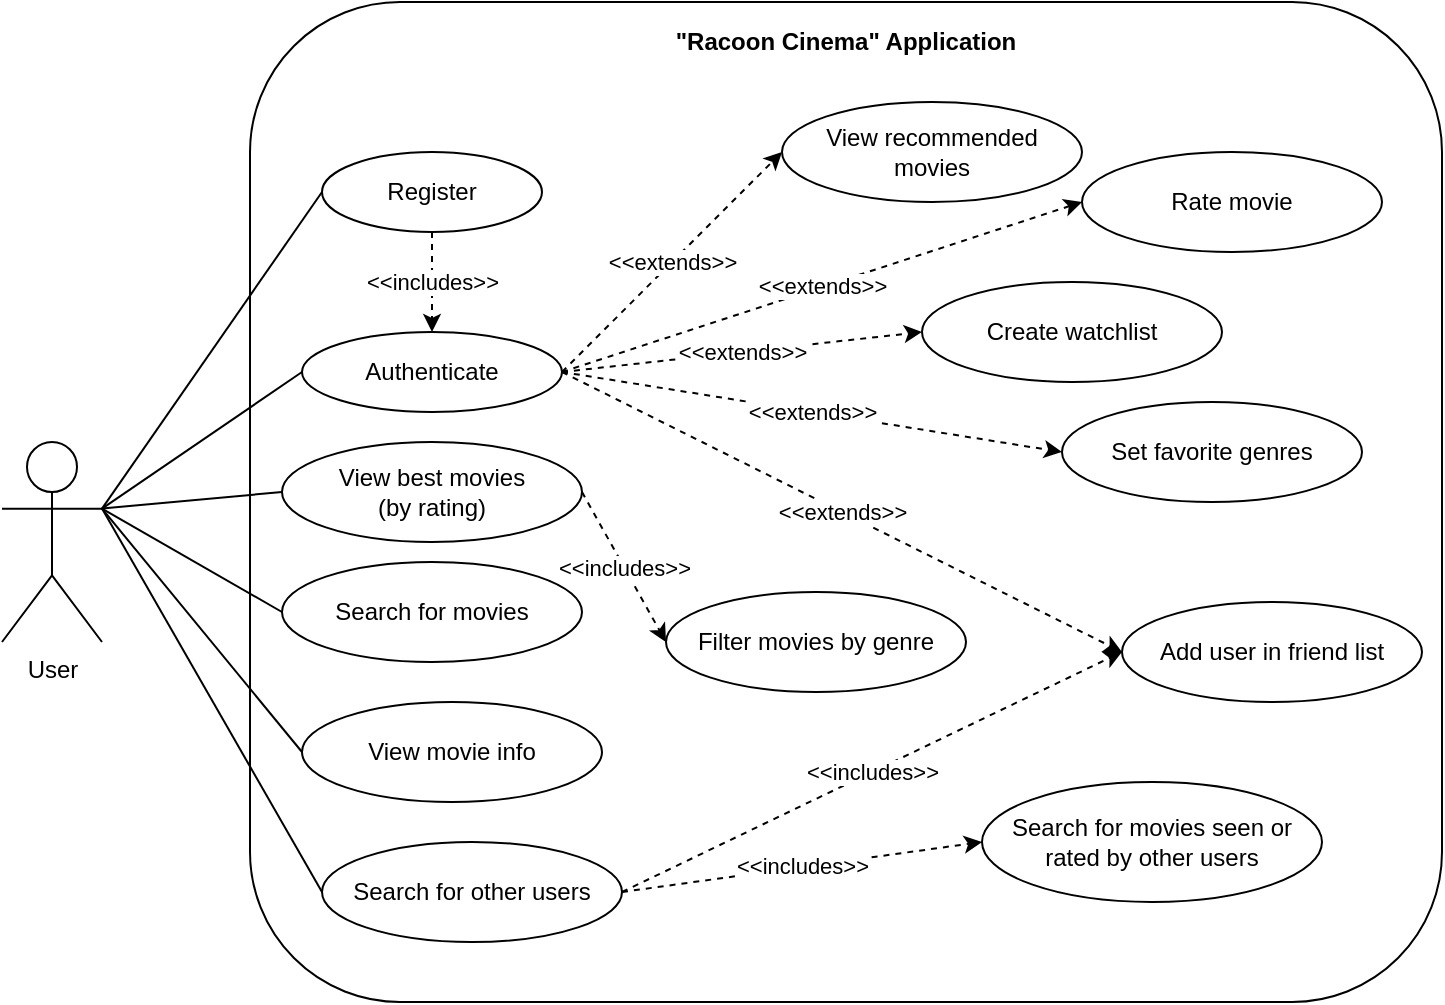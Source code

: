 <mxfile version="13.10.3" type="device"><diagram id="t_ZerUViQIXl23Wc8ATT" name="Page-1"><mxGraphModel dx="1422" dy="794" grid="1" gridSize="10" guides="1" tooltips="1" connect="1" arrows="1" fold="1" page="1" pageScale="1" pageWidth="827" pageHeight="1169" math="0" shadow="0"><root><mxCell id="0"/><mxCell id="1" parent="0"/><mxCell id="qBs4cuDimPbOpWCLeWgm-42" value="" style="rounded=1;whiteSpace=wrap;html=1;fillColor=none;strokeWidth=1;" vertex="1" parent="1"><mxGeometry x="164" y="20" width="596" height="500" as="geometry"/></mxCell><mxCell id="qBs4cuDimPbOpWCLeWgm-22" style="edgeStyle=none;rounded=0;orthogonalLoop=1;jettySize=auto;html=1;entryX=0;entryY=0.5;entryDx=0;entryDy=0;startArrow=none;startFill=0;endArrow=none;endFill=0;exitX=1;exitY=0.333;exitDx=0;exitDy=0;exitPerimeter=0;" edge="1" parent="1" source="qBs4cuDimPbOpWCLeWgm-12" target="qBs4cuDimPbOpWCLeWgm-20"><mxGeometry relative="1" as="geometry"><mxPoint x="120" y="230" as="sourcePoint"/></mxGeometry></mxCell><mxCell id="qBs4cuDimPbOpWCLeWgm-50" style="edgeStyle=none;rounded=0;orthogonalLoop=1;jettySize=auto;html=1;exitX=1;exitY=0.333;exitDx=0;exitDy=0;exitPerimeter=0;entryX=0;entryY=0.5;entryDx=0;entryDy=0;startArrow=none;startFill=0;endArrow=none;endFill=0;" edge="1" parent="1" source="qBs4cuDimPbOpWCLeWgm-12" target="qBs4cuDimPbOpWCLeWgm-47"><mxGeometry relative="1" as="geometry"/></mxCell><mxCell id="qBs4cuDimPbOpWCLeWgm-12" value="User" style="shape=umlActor;verticalLabelPosition=bottom;verticalAlign=top;html=1;outlineConnect=0;" vertex="1" parent="1"><mxGeometry x="40" y="240" width="50" height="100" as="geometry"/></mxCell><mxCell id="qBs4cuDimPbOpWCLeWgm-17" style="edgeStyle=none;rounded=0;orthogonalLoop=1;jettySize=auto;html=1;exitX=0;exitY=0.5;exitDx=0;exitDy=0;startArrow=none;startFill=0;endArrow=none;endFill=0;entryX=1;entryY=0.333;entryDx=0;entryDy=0;entryPerimeter=0;" edge="1" parent="1" source="qBs4cuDimPbOpWCLeWgm-13" target="qBs4cuDimPbOpWCLeWgm-12"><mxGeometry relative="1" as="geometry"><mxPoint x="130" y="180" as="targetPoint"/></mxGeometry></mxCell><mxCell id="qBs4cuDimPbOpWCLeWgm-25" value="&amp;lt;&amp;lt;extends&amp;gt;&amp;gt;" style="edgeStyle=none;rounded=0;orthogonalLoop=1;jettySize=auto;html=1;exitX=1;exitY=0.5;exitDx=0;exitDy=0;entryX=0;entryY=0.5;entryDx=0;entryDy=0;startArrow=none;startFill=0;endArrow=classic;endFill=1;dashed=1;" edge="1" parent="1" source="qBs4cuDimPbOpWCLeWgm-13" target="qBs4cuDimPbOpWCLeWgm-23"><mxGeometry relative="1" as="geometry"/></mxCell><mxCell id="qBs4cuDimPbOpWCLeWgm-40" value="&amp;lt;&amp;lt;extends&amp;gt;&amp;gt;" style="edgeStyle=none;rounded=0;orthogonalLoop=1;jettySize=auto;html=1;exitX=1;exitY=0.5;exitDx=0;exitDy=0;entryX=0;entryY=0.5;entryDx=0;entryDy=0;startArrow=none;startFill=0;endArrow=classic;endFill=1;dashed=1;" edge="1" parent="1" source="qBs4cuDimPbOpWCLeWgm-13" target="qBs4cuDimPbOpWCLeWgm-39"><mxGeometry relative="1" as="geometry"/></mxCell><mxCell id="qBs4cuDimPbOpWCLeWgm-45" value="&amp;lt;&amp;lt;extends&amp;gt;&amp;gt;" style="edgeStyle=none;rounded=0;orthogonalLoop=1;jettySize=auto;html=1;exitX=1;exitY=0.5;exitDx=0;exitDy=0;entryX=0;entryY=0.5;entryDx=0;entryDy=0;dashed=1;startArrow=none;startFill=0;endArrow=classic;endFill=1;" edge="1" parent="1" source="qBs4cuDimPbOpWCLeWgm-13" target="qBs4cuDimPbOpWCLeWgm-44"><mxGeometry relative="1" as="geometry"/></mxCell><mxCell id="qBs4cuDimPbOpWCLeWgm-53" value="&amp;lt;&amp;lt;extends&amp;gt;&amp;gt;" style="edgeStyle=none;rounded=0;orthogonalLoop=1;jettySize=auto;html=1;exitX=1;exitY=0.5;exitDx=0;exitDy=0;entryX=0;entryY=0.5;entryDx=0;entryDy=0;dashed=1;startArrow=none;startFill=0;endArrow=classic;endFill=1;" edge="1" parent="1" source="qBs4cuDimPbOpWCLeWgm-13" target="qBs4cuDimPbOpWCLeWgm-52"><mxGeometry relative="1" as="geometry"/></mxCell><mxCell id="qBs4cuDimPbOpWCLeWgm-13" value="Authenticate" style="ellipse;whiteSpace=wrap;html=1;" vertex="1" parent="1"><mxGeometry x="190" y="185" width="130" height="40" as="geometry"/></mxCell><mxCell id="qBs4cuDimPbOpWCLeWgm-18" style="edgeStyle=none;rounded=0;orthogonalLoop=1;jettySize=auto;html=1;exitX=0;exitY=0.5;exitDx=0;exitDy=0;startArrow=none;startFill=0;endArrow=none;endFill=0;entryX=1;entryY=0.333;entryDx=0;entryDy=0;entryPerimeter=0;" edge="1" parent="1" source="qBs4cuDimPbOpWCLeWgm-14" target="qBs4cuDimPbOpWCLeWgm-12"><mxGeometry relative="1" as="geometry"><mxPoint x="130" y="170" as="targetPoint"/></mxGeometry></mxCell><mxCell id="qBs4cuDimPbOpWCLeWgm-19" value="&amp;lt;&amp;lt;includes&amp;gt;&amp;gt;" style="edgeStyle=none;rounded=0;orthogonalLoop=1;jettySize=auto;html=1;exitX=0.5;exitY=1;exitDx=0;exitDy=0;entryX=0.5;entryY=0;entryDx=0;entryDy=0;startArrow=none;startFill=0;endArrow=classic;endFill=1;dashed=1;" edge="1" parent="1" source="qBs4cuDimPbOpWCLeWgm-14" target="qBs4cuDimPbOpWCLeWgm-13"><mxGeometry relative="1" as="geometry"/></mxCell><mxCell id="qBs4cuDimPbOpWCLeWgm-14" value="Register" style="ellipse;whiteSpace=wrap;html=1;" vertex="1" parent="1"><mxGeometry x="200" y="95" width="110" height="40" as="geometry"/></mxCell><mxCell id="qBs4cuDimPbOpWCLeWgm-20" value="View best movies&lt;br&gt;(by rating)" style="ellipse;whiteSpace=wrap;html=1;" vertex="1" parent="1"><mxGeometry x="180" y="240" width="150" height="50" as="geometry"/></mxCell><mxCell id="qBs4cuDimPbOpWCLeWgm-23" value="View recommended&lt;br&gt;movies" style="ellipse;whiteSpace=wrap;html=1;" vertex="1" parent="1"><mxGeometry x="430" y="70" width="150" height="50" as="geometry"/></mxCell><mxCell id="qBs4cuDimPbOpWCLeWgm-29" style="edgeStyle=none;rounded=0;orthogonalLoop=1;jettySize=auto;html=1;exitX=0;exitY=0.5;exitDx=0;exitDy=0;startArrow=none;startFill=0;endArrow=none;endFill=0;entryX=1;entryY=0.333;entryDx=0;entryDy=0;entryPerimeter=0;" edge="1" parent="1" source="qBs4cuDimPbOpWCLeWgm-28" target="qBs4cuDimPbOpWCLeWgm-12"><mxGeometry relative="1" as="geometry"><mxPoint x="130" y="200" as="targetPoint"/></mxGeometry></mxCell><mxCell id="qBs4cuDimPbOpWCLeWgm-28" value="Search for movies" style="ellipse;whiteSpace=wrap;html=1;" vertex="1" parent="1"><mxGeometry x="180" y="300" width="150" height="50" as="geometry"/></mxCell><mxCell id="qBs4cuDimPbOpWCLeWgm-30" value="Rate movie" style="ellipse;whiteSpace=wrap;html=1;" vertex="1" parent="1"><mxGeometry x="580" y="95" width="150" height="50" as="geometry"/></mxCell><mxCell id="qBs4cuDimPbOpWCLeWgm-31" value="&amp;lt;&amp;lt;extends&amp;gt;&amp;gt;" style="edgeStyle=none;rounded=0;orthogonalLoop=1;jettySize=auto;html=1;exitX=1;exitY=0.5;exitDx=0;exitDy=0;entryX=0;entryY=0.5;entryDx=0;entryDy=0;startArrow=none;startFill=0;endArrow=classic;endFill=1;dashed=1;" edge="1" parent="1" source="qBs4cuDimPbOpWCLeWgm-13" target="qBs4cuDimPbOpWCLeWgm-30"><mxGeometry relative="1" as="geometry"><mxPoint x="330" y="170" as="sourcePoint"/><mxPoint x="440" y="105" as="targetPoint"/></mxGeometry></mxCell><mxCell id="qBs4cuDimPbOpWCLeWgm-33" value="Filter movies by genre" style="ellipse;whiteSpace=wrap;html=1;" vertex="1" parent="1"><mxGeometry x="372" y="315" width="150" height="50" as="geometry"/></mxCell><mxCell id="qBs4cuDimPbOpWCLeWgm-35" value="&amp;lt;&amp;lt;includes&amp;gt;&amp;gt;" style="edgeStyle=none;rounded=0;orthogonalLoop=1;jettySize=auto;html=1;exitX=1;exitY=0.5;exitDx=0;exitDy=0;entryX=0;entryY=0.5;entryDx=0;entryDy=0;startArrow=none;startFill=0;endArrow=classic;endFill=1;dashed=1;" edge="1" parent="1" source="qBs4cuDimPbOpWCLeWgm-20" target="qBs4cuDimPbOpWCLeWgm-33"><mxGeometry relative="1" as="geometry"><mxPoint x="470" y="230" as="sourcePoint"/><mxPoint x="470" y="280" as="targetPoint"/></mxGeometry></mxCell><mxCell id="qBs4cuDimPbOpWCLeWgm-38" style="edgeStyle=none;rounded=0;orthogonalLoop=1;jettySize=auto;html=1;exitX=0;exitY=0.5;exitDx=0;exitDy=0;startArrow=none;startFill=0;endArrow=none;endFill=0;entryX=1;entryY=0.333;entryDx=0;entryDy=0;entryPerimeter=0;" edge="1" parent="1" source="qBs4cuDimPbOpWCLeWgm-36" target="qBs4cuDimPbOpWCLeWgm-12"><mxGeometry relative="1" as="geometry"><mxPoint x="130" y="210" as="targetPoint"/></mxGeometry></mxCell><mxCell id="qBs4cuDimPbOpWCLeWgm-36" value="View movie info" style="ellipse;whiteSpace=wrap;html=1;" vertex="1" parent="1"><mxGeometry x="190" y="370" width="150" height="50" as="geometry"/></mxCell><mxCell id="qBs4cuDimPbOpWCLeWgm-39" value="Create watchlist" style="ellipse;whiteSpace=wrap;html=1;" vertex="1" parent="1"><mxGeometry x="500" y="160" width="150" height="50" as="geometry"/></mxCell><mxCell id="qBs4cuDimPbOpWCLeWgm-43" value="&quot;Racoon Cinema&quot; Application" style="text;html=1;strokeColor=none;fillColor=none;align=center;verticalAlign=middle;whiteSpace=wrap;rounded=0;fontStyle=1" vertex="1" parent="1"><mxGeometry x="372" y="30" width="180" height="20" as="geometry"/></mxCell><mxCell id="qBs4cuDimPbOpWCLeWgm-44" value="Set favorite genres" style="ellipse;whiteSpace=wrap;html=1;" vertex="1" parent="1"><mxGeometry x="570" y="220" width="150" height="50" as="geometry"/></mxCell><mxCell id="qBs4cuDimPbOpWCLeWgm-51" value="&amp;lt;&amp;lt;includes&amp;gt;&amp;gt;" style="edgeStyle=none;rounded=0;orthogonalLoop=1;jettySize=auto;html=1;exitX=1;exitY=0.5;exitDx=0;exitDy=0;entryX=0;entryY=0.5;entryDx=0;entryDy=0;startArrow=none;startFill=0;endArrow=classic;endFill=1;dashed=1;" edge="1" parent="1" source="qBs4cuDimPbOpWCLeWgm-47" target="qBs4cuDimPbOpWCLeWgm-49"><mxGeometry relative="1" as="geometry"/></mxCell><mxCell id="qBs4cuDimPbOpWCLeWgm-54" value="&amp;lt;&amp;lt;includes&amp;gt;&amp;gt;" style="edgeStyle=none;rounded=0;orthogonalLoop=1;jettySize=auto;html=1;exitX=1;exitY=0.5;exitDx=0;exitDy=0;entryX=0;entryY=0.5;entryDx=0;entryDy=0;dashed=1;startArrow=none;startFill=0;endArrow=classic;endFill=1;" edge="1" parent="1" source="qBs4cuDimPbOpWCLeWgm-47" target="qBs4cuDimPbOpWCLeWgm-52"><mxGeometry relative="1" as="geometry"/></mxCell><mxCell id="qBs4cuDimPbOpWCLeWgm-47" value="Search for other users" style="ellipse;whiteSpace=wrap;html=1;" vertex="1" parent="1"><mxGeometry x="200" y="440" width="150" height="50" as="geometry"/></mxCell><mxCell id="qBs4cuDimPbOpWCLeWgm-49" value="Search for movies seen or&lt;br&gt;rated by other users" style="ellipse;whiteSpace=wrap;html=1;" vertex="1" parent="1"><mxGeometry x="530" y="410" width="170" height="60" as="geometry"/></mxCell><mxCell id="qBs4cuDimPbOpWCLeWgm-52" value="Add user in friend list" style="ellipse;whiteSpace=wrap;html=1;" vertex="1" parent="1"><mxGeometry x="600" y="320" width="150" height="50" as="geometry"/></mxCell></root></mxGraphModel></diagram></mxfile>